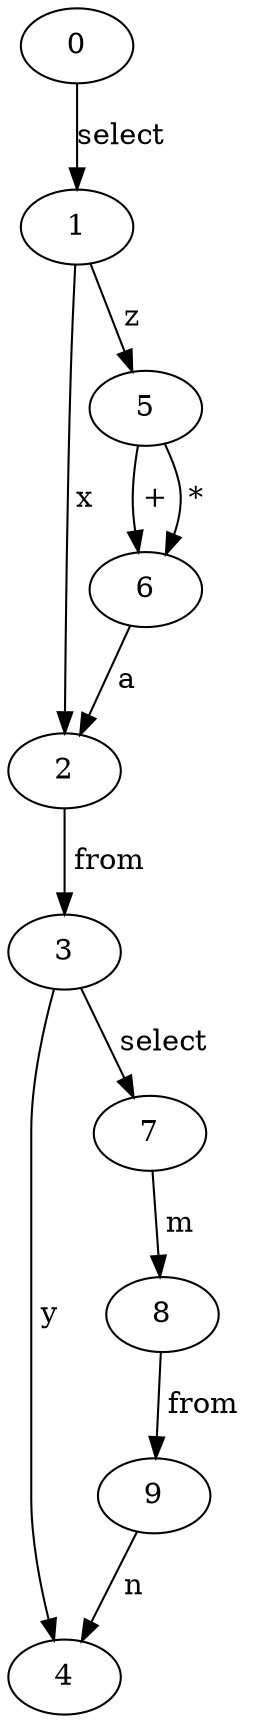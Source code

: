 digraph G
{
0;1;2;3;4;5;6;7;8;9;
0->1 [label="select"];
1->2 [label=" x "];
1->5 [label=" z "];
5->6 [label=" + "];
5->6 [label=" * "];
6->2 [label=" a "];
2->3 [label=" from " ];
3->4 [label=" y "];
3->7 [label=" select "];
7->8 [label=" m "];
8->9 [label=" from "];
9->4 [label=" n "];
}